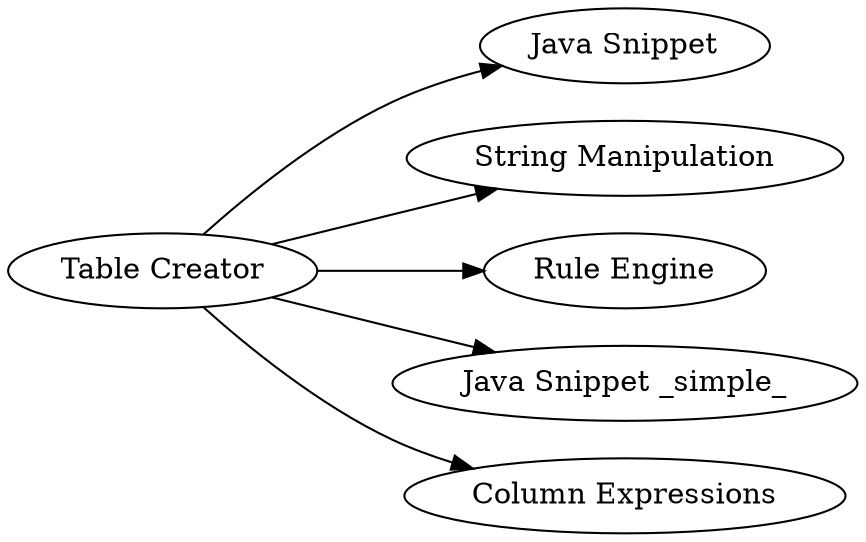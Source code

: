 digraph {
	"-3266929771767518771_1" [label="Table Creator"]
	"-3266929771767518771_9" [label="Java Snippet"]
	"-3266929771767518771_7" [label="String Manipulation"]
	"-3266929771767518771_2" [label="Rule Engine"]
	"-3266929771767518771_8" [label="Java Snippet _simple_"]
	"-3266929771767518771_6" [label="Column Expressions"]
	"-3266929771767518771_1" -> "-3266929771767518771_7"
	"-3266929771767518771_1" -> "-3266929771767518771_6"
	"-3266929771767518771_1" -> "-3266929771767518771_2"
	"-3266929771767518771_1" -> "-3266929771767518771_9"
	"-3266929771767518771_1" -> "-3266929771767518771_8"
	rankdir=LR
}

